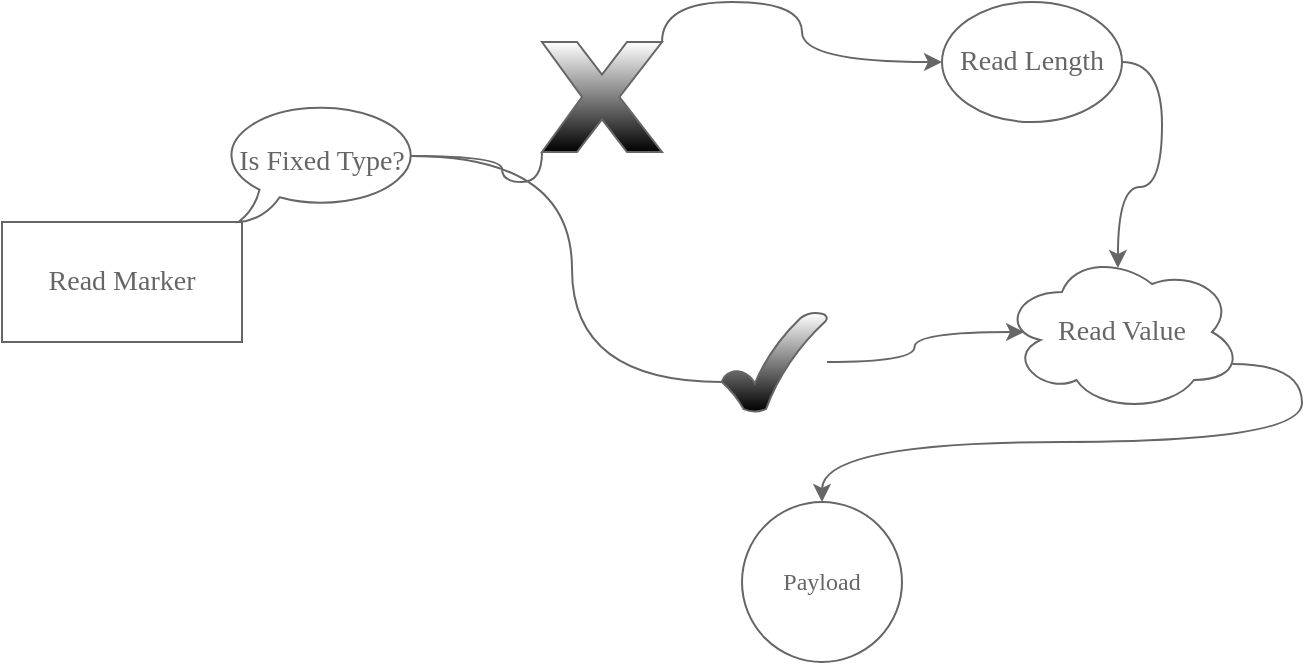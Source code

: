 <mxfile version="23.1.5" type="device">
  <diagram name="第 1 页" id="aiqblZqHGUxjOZp4OMoq">
    <mxGraphModel dx="1114" dy="839" grid="1" gridSize="10" guides="1" tooltips="1" connect="1" arrows="1" fold="1" page="1" pageScale="1" pageWidth="827" pageHeight="1169" math="0" shadow="0">
      <root>
        <mxCell id="0" />
        <mxCell id="1" parent="0" />
        <mxCell id="3oRafrWtNPl6Id3I_nco-6" style="edgeStyle=orthogonalEdgeStyle;rounded=0;orthogonalLoop=1;jettySize=auto;html=1;exitX=1;exitY=0.5;exitDx=0;exitDy=0;entryX=0.092;entryY=0.5;entryDx=0;entryDy=0;entryPerimeter=0;curved=1;fontFamily=Maple Mono SC NF;fontSize=14;fontColor=#666666;strokeColor=#666666;" parent="1" source="3oRafrWtNPl6Id3I_nco-17" target="3oRafrWtNPl6Id3I_nco-13" edge="1">
          <mxGeometry relative="1" as="geometry">
            <mxPoint x="550" y="350" as="targetPoint" />
          </mxGeometry>
        </mxCell>
        <mxCell id="3oRafrWtNPl6Id3I_nco-1" value="Read Marker" style="rounded=0;whiteSpace=wrap;html=1;fontFamily=Maple Mono SC NF;fontSize=14;gradientColor=none;fillColor=none;strokeColor=#666666;fontColor=#666666;" parent="1" vertex="1">
          <mxGeometry x="70" y="320" width="120" height="60" as="geometry" />
        </mxCell>
        <mxCell id="3oRafrWtNPl6Id3I_nco-11" style="edgeStyle=orthogonalEdgeStyle;rounded=0;orthogonalLoop=1;jettySize=auto;html=1;exitX=1;exitY=0.5;exitDx=0;exitDy=0;entryX=0.483;entryY=0.1;entryDx=0;entryDy=0;entryPerimeter=0;curved=1;fontFamily=Maple Mono SC NF;fontSize=14;fontColor=#666666;strokeColor=#666666;" parent="1" source="3oRafrWtNPl6Id3I_nco-20" target="3oRafrWtNPl6Id3I_nco-13" edge="1">
          <mxGeometry relative="1" as="geometry">
            <mxPoint x="590" y="265" as="sourcePoint" />
            <mxPoint x="610" y="320" as="targetPoint" />
          </mxGeometry>
        </mxCell>
        <mxCell id="-K4UDkxvdP5eBuNdIXLi-2" style="edgeStyle=orthogonalEdgeStyle;rounded=0;orthogonalLoop=1;jettySize=auto;html=1;exitX=0.96;exitY=0.7;exitDx=0;exitDy=0;exitPerimeter=0;curved=1;strokeColor=#666666;" parent="1" source="3oRafrWtNPl6Id3I_nco-13" target="-K4UDkxvdP5eBuNdIXLi-1" edge="1">
          <mxGeometry relative="1" as="geometry">
            <Array as="points">
              <mxPoint x="720" y="391" />
              <mxPoint x="720" y="430" />
              <mxPoint x="480" y="430" />
            </Array>
          </mxGeometry>
        </mxCell>
        <mxCell id="3oRafrWtNPl6Id3I_nco-13" value="Read Value" style="ellipse;shape=cloud;whiteSpace=wrap;html=1;fontFamily=Maple Mono SC NF;fontSize=14;fontColor=#666666;fillColor=none;strokeColor=#666666;" parent="1" vertex="1">
          <mxGeometry x="570" y="335" width="120" height="80" as="geometry" />
        </mxCell>
        <mxCell id="3oRafrWtNPl6Id3I_nco-17" value="" style="verticalLabelPosition=bottom;verticalAlign=top;html=1;shape=mxgraph.basic.tick;gradientColor=default;fontFamily=Maple Mono SC NF;fontSize=14;fontColor=#666666;strokeColor=#666666;" parent="1" vertex="1">
          <mxGeometry x="430" y="365" width="52.5" height="50" as="geometry" />
        </mxCell>
        <mxCell id="3oRafrWtNPl6Id3I_nco-21" style="edgeStyle=orthogonalEdgeStyle;rounded=0;orthogonalLoop=1;jettySize=auto;html=1;exitX=1;exitY=0;exitDx=0;exitDy=0;exitPerimeter=0;entryX=0;entryY=0.5;entryDx=0;entryDy=0;curved=1;fontFamily=Maple Mono SC NF;fontSize=14;fontColor=#666666;strokeColor=#666666;" parent="1" source="3oRafrWtNPl6Id3I_nco-18" target="3oRafrWtNPl6Id3I_nco-20" edge="1">
          <mxGeometry relative="1" as="geometry" />
        </mxCell>
        <mxCell id="3oRafrWtNPl6Id3I_nco-18" value="" style="verticalLabelPosition=bottom;verticalAlign=top;html=1;shape=mxgraph.basic.x;gradientColor=default;fontFamily=Maple Mono SC NF;fontSize=14;fontColor=#666666;strokeColor=#666666;" parent="1" vertex="1">
          <mxGeometry x="340" y="230" width="60" height="55" as="geometry" />
        </mxCell>
        <mxCell id="3oRafrWtNPl6Id3I_nco-20" value="Read Length" style="ellipse;whiteSpace=wrap;html=1;fontFamily=Maple Mono SC NF;fontSize=14;fontColor=#666666;fillColor=none;strokeColor=#666666;" parent="1" vertex="1">
          <mxGeometry x="540" y="210" width="90" height="60" as="geometry" />
        </mxCell>
        <mxCell id="3oRafrWtNPl6Id3I_nco-23" value="Is Fixed Type?" style="whiteSpace=wrap;html=1;shape=mxgraph.basic.oval_callout;fontFamily=Maple Mono SC NF;fontSize=14;fontColor=#666666;fillColor=none;strokeColor=#666666;" parent="1" vertex="1">
          <mxGeometry x="180" y="260" width="100" height="60" as="geometry" />
        </mxCell>
        <mxCell id="3oRafrWtNPl6Id3I_nco-24" style="edgeStyle=orthogonalEdgeStyle;rounded=0;orthogonalLoop=1;jettySize=auto;html=1;exitX=0.945;exitY=0.45;exitDx=0;exitDy=0;exitPerimeter=0;entryX=0;entryY=1;entryDx=0;entryDy=0;entryPerimeter=0;curved=1;endArrow=none;endFill=0;fontFamily=Maple Mono SC NF;fontSize=14;fontColor=#666666;strokeColor=#666666;" parent="1" source="3oRafrWtNPl6Id3I_nco-23" target="3oRafrWtNPl6Id3I_nco-18" edge="1">
          <mxGeometry relative="1" as="geometry">
            <Array as="points">
              <mxPoint x="320" y="287" />
              <mxPoint x="320" y="300" />
              <mxPoint x="340" y="300" />
            </Array>
          </mxGeometry>
        </mxCell>
        <mxCell id="3oRafrWtNPl6Id3I_nco-25" style="edgeStyle=orthogonalEdgeStyle;rounded=0;orthogonalLoop=1;jettySize=auto;html=1;exitX=0.945;exitY=0.45;exitDx=0;exitDy=0;exitPerimeter=0;entryX=0;entryY=0.7;entryDx=0;entryDy=0;entryPerimeter=0;curved=1;endArrow=none;endFill=0;fontFamily=Maple Mono SC NF;fontSize=14;fontColor=#666666;strokeColor=#666666;" parent="1" source="3oRafrWtNPl6Id3I_nco-23" target="3oRafrWtNPl6Id3I_nco-17" edge="1">
          <mxGeometry relative="1" as="geometry" />
        </mxCell>
        <mxCell id="-K4UDkxvdP5eBuNdIXLi-1" value="&lt;font face=&quot;Maple Mono SC NF&quot;&gt;Payload&lt;/font&gt;" style="ellipse;whiteSpace=wrap;html=1;aspect=fixed;strokeColor=#666666;fontColor=#666666;fillColor=none;" parent="1" vertex="1">
          <mxGeometry x="440" y="460" width="80" height="80" as="geometry" />
        </mxCell>
      </root>
    </mxGraphModel>
  </diagram>
</mxfile>
